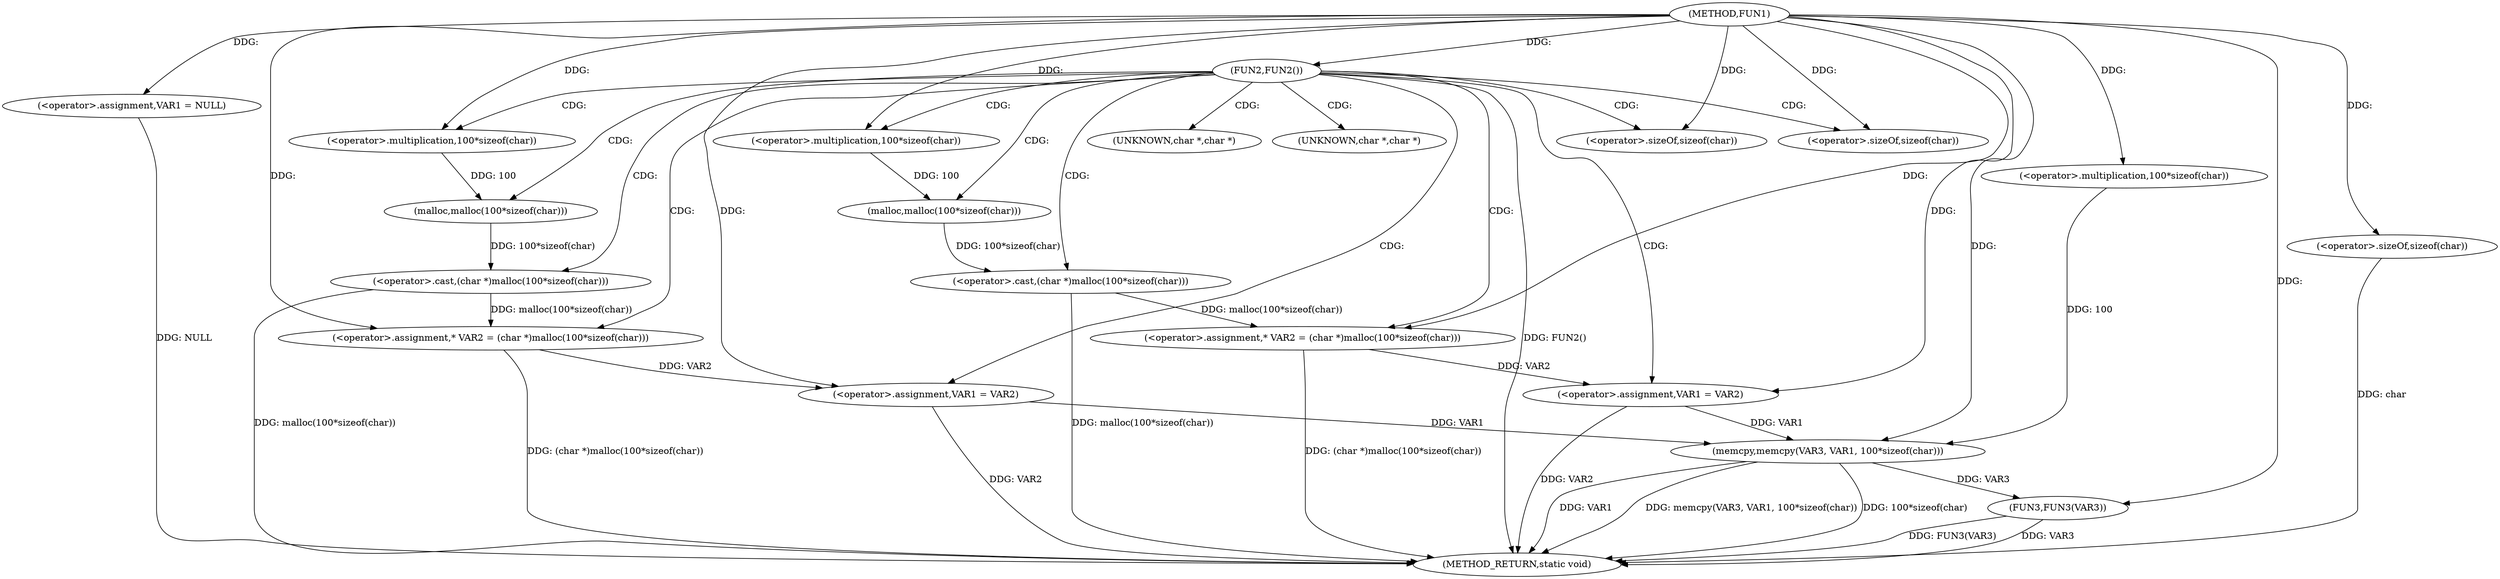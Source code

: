 digraph FUN1 {  
"1000100" [label = "(METHOD,FUN1)" ]
"1000150" [label = "(METHOD_RETURN,static void)" ]
"1000103" [label = "(<operator>.assignment,VAR1 = NULL)" ]
"1000107" [label = "(FUN2,FUN2())" ]
"1000111" [label = "(<operator>.assignment,* VAR2 = (char *)malloc(100*sizeof(char)))" ]
"1000113" [label = "(<operator>.cast,(char *)malloc(100*sizeof(char)))" ]
"1000115" [label = "(malloc,malloc(100*sizeof(char)))" ]
"1000116" [label = "(<operator>.multiplication,100*sizeof(char))" ]
"1000118" [label = "(<operator>.sizeOf,sizeof(char))" ]
"1000120" [label = "(<operator>.assignment,VAR1 = VAR2)" ]
"1000127" [label = "(<operator>.assignment,* VAR2 = (char *)malloc(100*sizeof(char)))" ]
"1000129" [label = "(<operator>.cast,(char *)malloc(100*sizeof(char)))" ]
"1000131" [label = "(malloc,malloc(100*sizeof(char)))" ]
"1000132" [label = "(<operator>.multiplication,100*sizeof(char))" ]
"1000134" [label = "(<operator>.sizeOf,sizeof(char))" ]
"1000136" [label = "(<operator>.assignment,VAR1 = VAR2)" ]
"1000141" [label = "(memcpy,memcpy(VAR3, VAR1, 100*sizeof(char)))" ]
"1000144" [label = "(<operator>.multiplication,100*sizeof(char))" ]
"1000146" [label = "(<operator>.sizeOf,sizeof(char))" ]
"1000148" [label = "(FUN3,FUN3(VAR3))" ]
"1000114" [label = "(UNKNOWN,char *,char *)" ]
"1000130" [label = "(UNKNOWN,char *,char *)" ]
  "1000107" -> "1000150"  [ label = "DDG: FUN2()"] 
  "1000103" -> "1000150"  [ label = "DDG: NULL"] 
  "1000141" -> "1000150"  [ label = "DDG: memcpy(VAR3, VAR1, 100*sizeof(char))"] 
  "1000113" -> "1000150"  [ label = "DDG: malloc(100*sizeof(char))"] 
  "1000136" -> "1000150"  [ label = "DDG: VAR2"] 
  "1000129" -> "1000150"  [ label = "DDG: malloc(100*sizeof(char))"] 
  "1000127" -> "1000150"  [ label = "DDG: (char *)malloc(100*sizeof(char))"] 
  "1000141" -> "1000150"  [ label = "DDG: 100*sizeof(char)"] 
  "1000148" -> "1000150"  [ label = "DDG: VAR3"] 
  "1000148" -> "1000150"  [ label = "DDG: FUN3(VAR3)"] 
  "1000111" -> "1000150"  [ label = "DDG: (char *)malloc(100*sizeof(char))"] 
  "1000141" -> "1000150"  [ label = "DDG: VAR1"] 
  "1000120" -> "1000150"  [ label = "DDG: VAR2"] 
  "1000146" -> "1000150"  [ label = "DDG: char"] 
  "1000100" -> "1000103"  [ label = "DDG: "] 
  "1000100" -> "1000107"  [ label = "DDG: "] 
  "1000113" -> "1000111"  [ label = "DDG: malloc(100*sizeof(char))"] 
  "1000100" -> "1000111"  [ label = "DDG: "] 
  "1000115" -> "1000113"  [ label = "DDG: 100*sizeof(char)"] 
  "1000116" -> "1000115"  [ label = "DDG: 100"] 
  "1000100" -> "1000116"  [ label = "DDG: "] 
  "1000100" -> "1000118"  [ label = "DDG: "] 
  "1000111" -> "1000120"  [ label = "DDG: VAR2"] 
  "1000100" -> "1000120"  [ label = "DDG: "] 
  "1000129" -> "1000127"  [ label = "DDG: malloc(100*sizeof(char))"] 
  "1000100" -> "1000127"  [ label = "DDG: "] 
  "1000131" -> "1000129"  [ label = "DDG: 100*sizeof(char)"] 
  "1000132" -> "1000131"  [ label = "DDG: 100"] 
  "1000100" -> "1000132"  [ label = "DDG: "] 
  "1000100" -> "1000134"  [ label = "DDG: "] 
  "1000127" -> "1000136"  [ label = "DDG: VAR2"] 
  "1000100" -> "1000136"  [ label = "DDG: "] 
  "1000100" -> "1000141"  [ label = "DDG: "] 
  "1000120" -> "1000141"  [ label = "DDG: VAR1"] 
  "1000136" -> "1000141"  [ label = "DDG: VAR1"] 
  "1000144" -> "1000141"  [ label = "DDG: 100"] 
  "1000100" -> "1000144"  [ label = "DDG: "] 
  "1000100" -> "1000146"  [ label = "DDG: "] 
  "1000141" -> "1000148"  [ label = "DDG: VAR3"] 
  "1000100" -> "1000148"  [ label = "DDG: "] 
  "1000107" -> "1000116"  [ label = "CDG: "] 
  "1000107" -> "1000131"  [ label = "CDG: "] 
  "1000107" -> "1000120"  [ label = "CDG: "] 
  "1000107" -> "1000113"  [ label = "CDG: "] 
  "1000107" -> "1000127"  [ label = "CDG: "] 
  "1000107" -> "1000111"  [ label = "CDG: "] 
  "1000107" -> "1000132"  [ label = "CDG: "] 
  "1000107" -> "1000129"  [ label = "CDG: "] 
  "1000107" -> "1000130"  [ label = "CDG: "] 
  "1000107" -> "1000114"  [ label = "CDG: "] 
  "1000107" -> "1000115"  [ label = "CDG: "] 
  "1000107" -> "1000136"  [ label = "CDG: "] 
  "1000107" -> "1000118"  [ label = "CDG: "] 
  "1000107" -> "1000134"  [ label = "CDG: "] 
}
